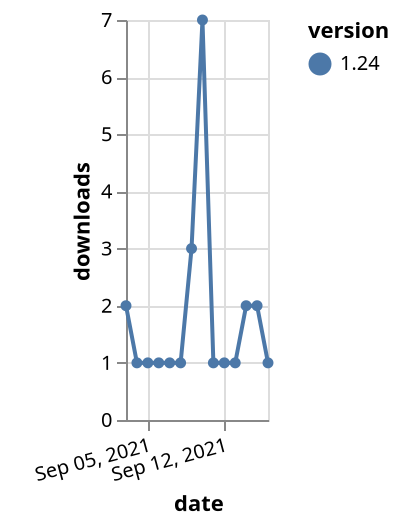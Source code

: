 {"$schema": "https://vega.github.io/schema/vega-lite/v5.json", "description": "A simple bar chart with embedded data.", "data": {"values": [{"date": "2021-09-03", "total": 697, "delta": 2, "version": "1.24"}, {"date": "2021-09-04", "total": 698, "delta": 1, "version": "1.24"}, {"date": "2021-09-05", "total": 699, "delta": 1, "version": "1.24"}, {"date": "2021-09-06", "total": 700, "delta": 1, "version": "1.24"}, {"date": "2021-09-07", "total": 701, "delta": 1, "version": "1.24"}, {"date": "2021-09-08", "total": 702, "delta": 1, "version": "1.24"}, {"date": "2021-09-09", "total": 705, "delta": 3, "version": "1.24"}, {"date": "2021-09-10", "total": 712, "delta": 7, "version": "1.24"}, {"date": "2021-09-11", "total": 713, "delta": 1, "version": "1.24"}, {"date": "2021-09-12", "total": 714, "delta": 1, "version": "1.24"}, {"date": "2021-09-13", "total": 715, "delta": 1, "version": "1.24"}, {"date": "2021-09-14", "total": 717, "delta": 2, "version": "1.24"}, {"date": "2021-09-15", "total": 719, "delta": 2, "version": "1.24"}, {"date": "2021-09-16", "total": 720, "delta": 1, "version": "1.24"}]}, "width": "container", "mark": {"type": "line", "point": {"filled": true}}, "encoding": {"x": {"field": "date", "type": "temporal", "timeUnit": "yearmonthdate", "title": "date", "axis": {"labelAngle": -15}}, "y": {"field": "delta", "type": "quantitative", "title": "downloads"}, "color": {"field": "version", "type": "nominal"}, "tooltip": {"field": "delta"}}}
